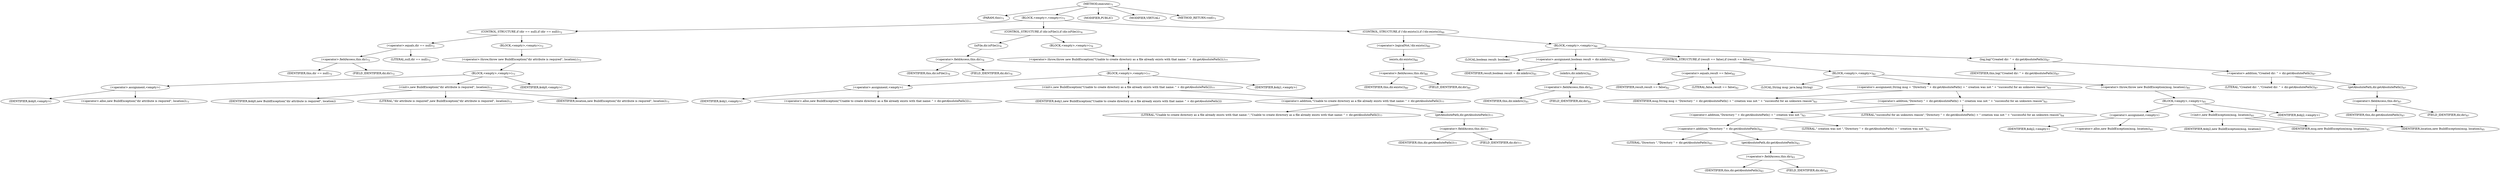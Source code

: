 digraph "execute" {  
"14" [label = <(METHOD,execute)<SUB>71</SUB>> ]
"4" [label = <(PARAM,this)<SUB>71</SUB>> ]
"15" [label = <(BLOCK,&lt;empty&gt;,&lt;empty&gt;)<SUB>71</SUB>> ]
"16" [label = <(CONTROL_STRUCTURE,if (dir == null),if (dir == null))<SUB>72</SUB>> ]
"17" [label = <(&lt;operator&gt;.equals,dir == null)<SUB>72</SUB>> ]
"18" [label = <(&lt;operator&gt;.fieldAccess,this.dir)<SUB>72</SUB>> ]
"19" [label = <(IDENTIFIER,this,dir == null)<SUB>72</SUB>> ]
"20" [label = <(FIELD_IDENTIFIER,dir,dir)<SUB>72</SUB>> ]
"21" [label = <(LITERAL,null,dir == null)<SUB>72</SUB>> ]
"22" [label = <(BLOCK,&lt;empty&gt;,&lt;empty&gt;)<SUB>72</SUB>> ]
"23" [label = <(&lt;operator&gt;.throw,throw new BuildException(&quot;dir attribute is required&quot;, location);)<SUB>73</SUB>> ]
"24" [label = <(BLOCK,&lt;empty&gt;,&lt;empty&gt;)<SUB>73</SUB>> ]
"25" [label = <(&lt;operator&gt;.assignment,&lt;empty&gt;)> ]
"26" [label = <(IDENTIFIER,$obj0,&lt;empty&gt;)> ]
"27" [label = <(&lt;operator&gt;.alloc,new BuildException(&quot;dir attribute is required&quot;, location))<SUB>73</SUB>> ]
"28" [label = <(&lt;init&gt;,new BuildException(&quot;dir attribute is required&quot;, location))<SUB>73</SUB>> ]
"29" [label = <(IDENTIFIER,$obj0,new BuildException(&quot;dir attribute is required&quot;, location))> ]
"30" [label = <(LITERAL,&quot;dir attribute is required&quot;,new BuildException(&quot;dir attribute is required&quot;, location))<SUB>73</SUB>> ]
"31" [label = <(IDENTIFIER,location,new BuildException(&quot;dir attribute is required&quot;, location))<SUB>73</SUB>> ]
"32" [label = <(IDENTIFIER,$obj0,&lt;empty&gt;)> ]
"33" [label = <(CONTROL_STRUCTURE,if (dir.isFile()),if (dir.isFile()))<SUB>76</SUB>> ]
"34" [label = <(isFile,dir.isFile())<SUB>76</SUB>> ]
"35" [label = <(&lt;operator&gt;.fieldAccess,this.dir)<SUB>76</SUB>> ]
"36" [label = <(IDENTIFIER,this,dir.isFile())<SUB>76</SUB>> ]
"37" [label = <(FIELD_IDENTIFIER,dir,dir)<SUB>76</SUB>> ]
"38" [label = <(BLOCK,&lt;empty&gt;,&lt;empty&gt;)<SUB>76</SUB>> ]
"39" [label = <(&lt;operator&gt;.throw,throw new BuildException(&quot;Unable to create directory as a file already exists with that name: &quot; + dir.getAbsolutePath());)<SUB>77</SUB>> ]
"40" [label = <(BLOCK,&lt;empty&gt;,&lt;empty&gt;)<SUB>77</SUB>> ]
"41" [label = <(&lt;operator&gt;.assignment,&lt;empty&gt;)> ]
"42" [label = <(IDENTIFIER,$obj1,&lt;empty&gt;)> ]
"43" [label = <(&lt;operator&gt;.alloc,new BuildException(&quot;Unable to create directory as a file already exists with that name: &quot; + dir.getAbsolutePath()))<SUB>77</SUB>> ]
"44" [label = <(&lt;init&gt;,new BuildException(&quot;Unable to create directory as a file already exists with that name: &quot; + dir.getAbsolutePath()))<SUB>77</SUB>> ]
"45" [label = <(IDENTIFIER,$obj1,new BuildException(&quot;Unable to create directory as a file already exists with that name: &quot; + dir.getAbsolutePath()))> ]
"46" [label = <(&lt;operator&gt;.addition,&quot;Unable to create directory as a file already exists with that name: &quot; + dir.getAbsolutePath())<SUB>77</SUB>> ]
"47" [label = <(LITERAL,&quot;Unable to create directory as a file already exists with that name: &quot;,&quot;Unable to create directory as a file already exists with that name: &quot; + dir.getAbsolutePath())<SUB>77</SUB>> ]
"48" [label = <(getAbsolutePath,dir.getAbsolutePath())<SUB>77</SUB>> ]
"49" [label = <(&lt;operator&gt;.fieldAccess,this.dir)<SUB>77</SUB>> ]
"50" [label = <(IDENTIFIER,this,dir.getAbsolutePath())<SUB>77</SUB>> ]
"51" [label = <(FIELD_IDENTIFIER,dir,dir)<SUB>77</SUB>> ]
"52" [label = <(IDENTIFIER,$obj1,&lt;empty&gt;)> ]
"53" [label = <(CONTROL_STRUCTURE,if (!dir.exists()),if (!dir.exists()))<SUB>80</SUB>> ]
"54" [label = <(&lt;operator&gt;.logicalNot,!dir.exists())<SUB>80</SUB>> ]
"55" [label = <(exists,dir.exists())<SUB>80</SUB>> ]
"56" [label = <(&lt;operator&gt;.fieldAccess,this.dir)<SUB>80</SUB>> ]
"57" [label = <(IDENTIFIER,this,dir.exists())<SUB>80</SUB>> ]
"58" [label = <(FIELD_IDENTIFIER,dir,dir)<SUB>80</SUB>> ]
"59" [label = <(BLOCK,&lt;empty&gt;,&lt;empty&gt;)<SUB>80</SUB>> ]
"60" [label = <(LOCAL,boolean result: boolean)> ]
"61" [label = <(&lt;operator&gt;.assignment,boolean result = dir.mkdirs())<SUB>81</SUB>> ]
"62" [label = <(IDENTIFIER,result,boolean result = dir.mkdirs())<SUB>81</SUB>> ]
"63" [label = <(mkdirs,dir.mkdirs())<SUB>81</SUB>> ]
"64" [label = <(&lt;operator&gt;.fieldAccess,this.dir)<SUB>81</SUB>> ]
"65" [label = <(IDENTIFIER,this,dir.mkdirs())<SUB>81</SUB>> ]
"66" [label = <(FIELD_IDENTIFIER,dir,dir)<SUB>81</SUB>> ]
"67" [label = <(CONTROL_STRUCTURE,if (result == false),if (result == false))<SUB>82</SUB>> ]
"68" [label = <(&lt;operator&gt;.equals,result == false)<SUB>82</SUB>> ]
"69" [label = <(IDENTIFIER,result,result == false)<SUB>82</SUB>> ]
"70" [label = <(LITERAL,false,result == false)<SUB>82</SUB>> ]
"71" [label = <(BLOCK,&lt;empty&gt;,&lt;empty&gt;)<SUB>82</SUB>> ]
"72" [label = <(LOCAL,String msg: java.lang.String)> ]
"73" [label = <(&lt;operator&gt;.assignment,String msg = &quot;Directory &quot; + dir.getAbsolutePath() + &quot; creation was not &quot; + &quot;successful for an unknown reason&quot;)<SUB>83</SUB>> ]
"74" [label = <(IDENTIFIER,msg,String msg = &quot;Directory &quot; + dir.getAbsolutePath() + &quot; creation was not &quot; + &quot;successful for an unknown reason&quot;)<SUB>83</SUB>> ]
"75" [label = <(&lt;operator&gt;.addition,&quot;Directory &quot; + dir.getAbsolutePath() + &quot; creation was not &quot; + &quot;successful for an unknown reason&quot;)<SUB>83</SUB>> ]
"76" [label = <(&lt;operator&gt;.addition,&quot;Directory &quot; + dir.getAbsolutePath() + &quot; creation was not &quot;)<SUB>83</SUB>> ]
"77" [label = <(&lt;operator&gt;.addition,&quot;Directory &quot; + dir.getAbsolutePath())<SUB>83</SUB>> ]
"78" [label = <(LITERAL,&quot;Directory &quot;,&quot;Directory &quot; + dir.getAbsolutePath())<SUB>83</SUB>> ]
"79" [label = <(getAbsolutePath,dir.getAbsolutePath())<SUB>83</SUB>> ]
"80" [label = <(&lt;operator&gt;.fieldAccess,this.dir)<SUB>83</SUB>> ]
"81" [label = <(IDENTIFIER,this,dir.getAbsolutePath())<SUB>83</SUB>> ]
"82" [label = <(FIELD_IDENTIFIER,dir,dir)<SUB>83</SUB>> ]
"83" [label = <(LITERAL,&quot; creation was not &quot;,&quot;Directory &quot; + dir.getAbsolutePath() + &quot; creation was not &quot;)<SUB>83</SUB>> ]
"84" [label = <(LITERAL,&quot;successful for an unknown reason&quot;,&quot;Directory &quot; + dir.getAbsolutePath() + &quot; creation was not &quot; + &quot;successful for an unknown reason&quot;)<SUB>84</SUB>> ]
"85" [label = <(&lt;operator&gt;.throw,throw new BuildException(msg, location);)<SUB>85</SUB>> ]
"86" [label = <(BLOCK,&lt;empty&gt;,&lt;empty&gt;)<SUB>85</SUB>> ]
"87" [label = <(&lt;operator&gt;.assignment,&lt;empty&gt;)> ]
"88" [label = <(IDENTIFIER,$obj2,&lt;empty&gt;)> ]
"89" [label = <(&lt;operator&gt;.alloc,new BuildException(msg, location))<SUB>85</SUB>> ]
"90" [label = <(&lt;init&gt;,new BuildException(msg, location))<SUB>85</SUB>> ]
"91" [label = <(IDENTIFIER,$obj2,new BuildException(msg, location))> ]
"92" [label = <(IDENTIFIER,msg,new BuildException(msg, location))<SUB>85</SUB>> ]
"93" [label = <(IDENTIFIER,location,new BuildException(msg, location))<SUB>85</SUB>> ]
"94" [label = <(IDENTIFIER,$obj2,&lt;empty&gt;)> ]
"95" [label = <(log,log(&quot;Created dir: &quot; + dir.getAbsolutePath()))<SUB>87</SUB>> ]
"3" [label = <(IDENTIFIER,this,log(&quot;Created dir: &quot; + dir.getAbsolutePath()))<SUB>87</SUB>> ]
"96" [label = <(&lt;operator&gt;.addition,&quot;Created dir: &quot; + dir.getAbsolutePath())<SUB>87</SUB>> ]
"97" [label = <(LITERAL,&quot;Created dir: &quot;,&quot;Created dir: &quot; + dir.getAbsolutePath())<SUB>87</SUB>> ]
"98" [label = <(getAbsolutePath,dir.getAbsolutePath())<SUB>87</SUB>> ]
"99" [label = <(&lt;operator&gt;.fieldAccess,this.dir)<SUB>87</SUB>> ]
"100" [label = <(IDENTIFIER,this,dir.getAbsolutePath())<SUB>87</SUB>> ]
"101" [label = <(FIELD_IDENTIFIER,dir,dir)<SUB>87</SUB>> ]
"102" [label = <(MODIFIER,PUBLIC)> ]
"103" [label = <(MODIFIER,VIRTUAL)> ]
"104" [label = <(METHOD_RETURN,void)<SUB>71</SUB>> ]
  "14" -> "4" 
  "14" -> "15" 
  "14" -> "102" 
  "14" -> "103" 
  "14" -> "104" 
  "15" -> "16" 
  "15" -> "33" 
  "15" -> "53" 
  "16" -> "17" 
  "16" -> "22" 
  "17" -> "18" 
  "17" -> "21" 
  "18" -> "19" 
  "18" -> "20" 
  "22" -> "23" 
  "23" -> "24" 
  "24" -> "25" 
  "24" -> "28" 
  "24" -> "32" 
  "25" -> "26" 
  "25" -> "27" 
  "28" -> "29" 
  "28" -> "30" 
  "28" -> "31" 
  "33" -> "34" 
  "33" -> "38" 
  "34" -> "35" 
  "35" -> "36" 
  "35" -> "37" 
  "38" -> "39" 
  "39" -> "40" 
  "40" -> "41" 
  "40" -> "44" 
  "40" -> "52" 
  "41" -> "42" 
  "41" -> "43" 
  "44" -> "45" 
  "44" -> "46" 
  "46" -> "47" 
  "46" -> "48" 
  "48" -> "49" 
  "49" -> "50" 
  "49" -> "51" 
  "53" -> "54" 
  "53" -> "59" 
  "54" -> "55" 
  "55" -> "56" 
  "56" -> "57" 
  "56" -> "58" 
  "59" -> "60" 
  "59" -> "61" 
  "59" -> "67" 
  "59" -> "95" 
  "61" -> "62" 
  "61" -> "63" 
  "63" -> "64" 
  "64" -> "65" 
  "64" -> "66" 
  "67" -> "68" 
  "67" -> "71" 
  "68" -> "69" 
  "68" -> "70" 
  "71" -> "72" 
  "71" -> "73" 
  "71" -> "85" 
  "73" -> "74" 
  "73" -> "75" 
  "75" -> "76" 
  "75" -> "84" 
  "76" -> "77" 
  "76" -> "83" 
  "77" -> "78" 
  "77" -> "79" 
  "79" -> "80" 
  "80" -> "81" 
  "80" -> "82" 
  "85" -> "86" 
  "86" -> "87" 
  "86" -> "90" 
  "86" -> "94" 
  "87" -> "88" 
  "87" -> "89" 
  "90" -> "91" 
  "90" -> "92" 
  "90" -> "93" 
  "95" -> "3" 
  "95" -> "96" 
  "96" -> "97" 
  "96" -> "98" 
  "98" -> "99" 
  "99" -> "100" 
  "99" -> "101" 
}

